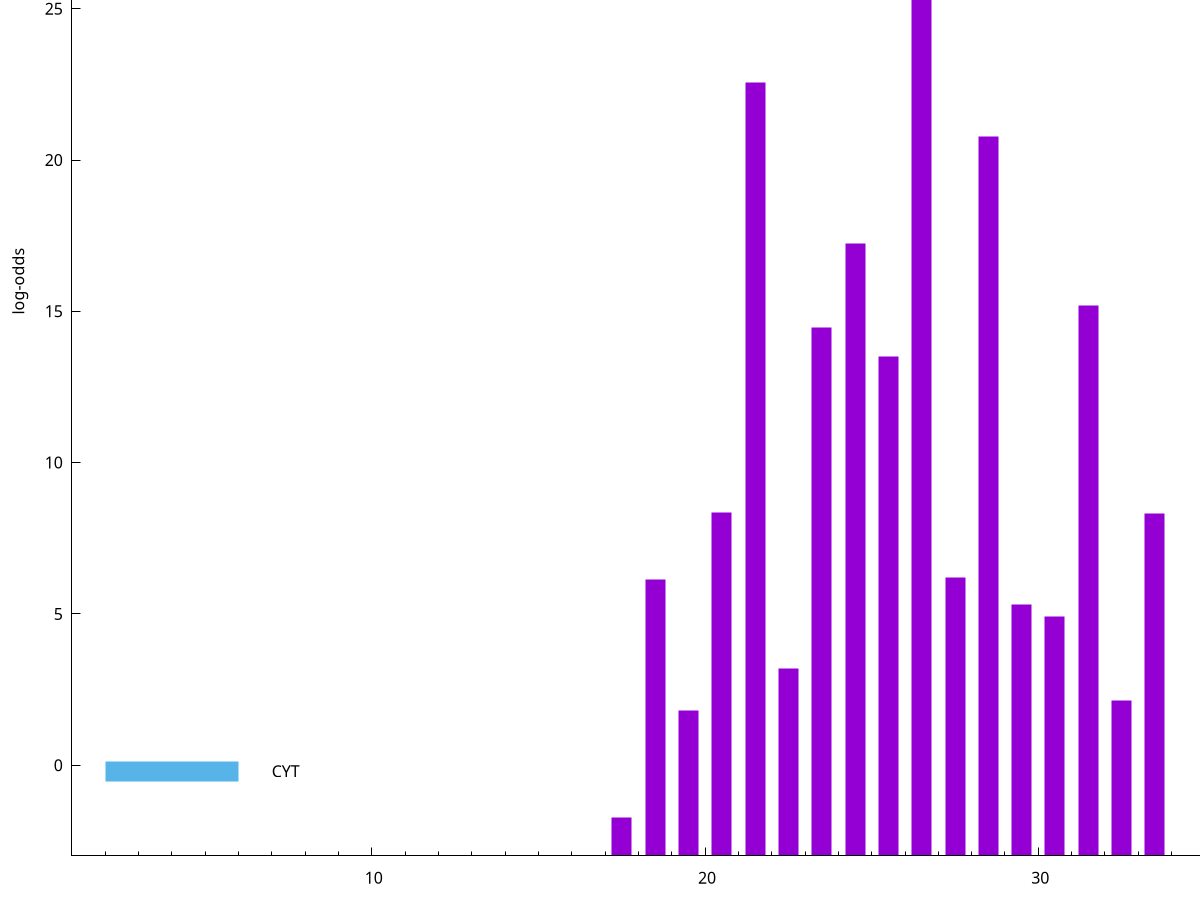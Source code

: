 set title "LipoP predictions for SRR5666395.gff"
set size 2., 1.4
set xrange [1:70] 
set mxtics 10
set yrange [-3:35]
set y2range [0:38]
set ylabel "log-odds"
set term postscript eps color solid "Helvetica" 30
set output "SRR5666395.gff8.eps"
set arrow from 2,29.9495 to 6,29.9495 nohead lt 1 lw 20
set label "SpI" at 7,29.9495
set arrow from 2,-0.200913 to 6,-0.200913 nohead lt 3 lw 20
set label "CYT" at 7,-0.200913
set arrow from 2,29.9495 to 6,29.9495 nohead lt 1 lw 20
set label "SpI" at 7,29.9495
# NOTE: The scores below are the log-odds scores with the threshold
# NOTE: subtracted (a hack to make gnuplot make the histogram all
# NOTE: look nice).
plot "-" axes x1y2 title "" with impulses lt 1 lw 20
26.500000 32.937900
21.500000 25.580500
28.500000 23.789700
24.500000 20.255000
31.500000 18.199000
23.500000 17.454400
25.500000 16.512500
20.500000 11.355130
33.500000 11.330780
27.500000 9.198390
18.500000 9.120720
29.500000 8.321870
30.500000 7.911170
22.500000 6.206770
32.500000 5.142320
19.500000 4.816320
17.500000 1.276980
e
exit
